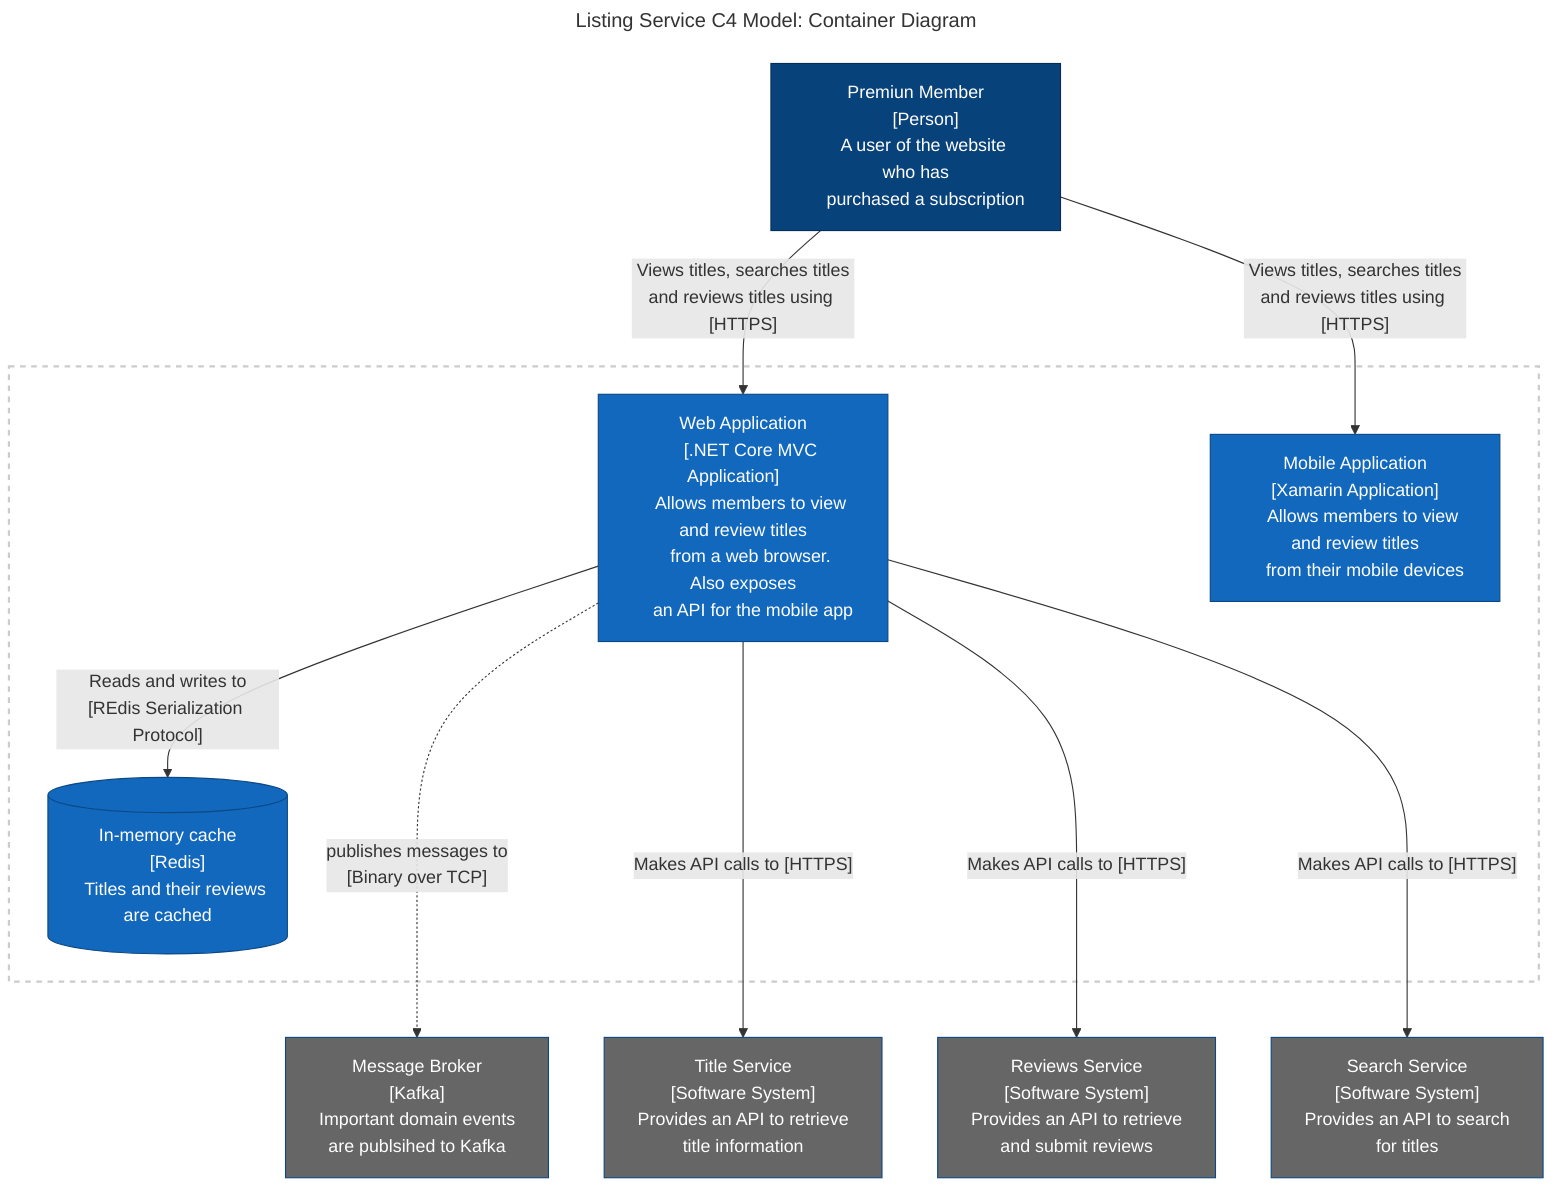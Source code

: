 ---
title: "Listing Service C4 Model: Container Diagram"
---
flowchart TD
    User["Premiun Member
    [Person]
    A user of the website who has
    purchased a subscription"]

    WA["Web Application
    [.NET Core MVC Application]    
    Allows members to view and review titles
    from a web browser. Also exposes
    an API for the mobile app"]

    MA["Mobile Application
    [Xamarin Application]    
    Allows members to view and review titles
    from their mobile devices"]

    R[("In-memory cache
    [Redis]
    Titles and their reviews are cached")]

    K["Message Broker
    [Kafka]
    Important domain events 
    are publsihed to Kafka"]

    TS["Title Service
    [Software System]
    Provides an API to retrieve 
    title information"]

    RS["Reviews Service
    [Software System]
    Provides an API to retrieve 
    and submit reviews"]

    SS["Search Service
    [Software System]
    Provides an API to search  
    for titles"]


    User-- "Views titles, searches titles\nand reviews titles using [HTTPS]" -->WA
    User-- "Views titles, searches titles\nand reviews titles using [HTTPS]" -->MA

    subgraph listing-service[Listing Service]
        WA-- "Reads and writes to\n[REdis Serialization Protocol]" --> R
        MA
    end

    WA-. "publishes messages to\n[Binary over TCP]" ..-> K 
    WA-- "Makes API calls to [HTTPS]" ---> TS
    WA-- "Makes API calls to [HTTPS]" ---> RS
    WA-- "Makes API calls to [HTTPS]" ---> SS
    
    classDef container fill:#1168bd,stroke:#0b4884,color:#ffffff
    classDef person fill:#08427b,stroke:#052e56,color:#ffffff
    classDef supportingSystem fill:#666,stroke:#0b4884,color:#ffffff

    class User person
    class WA,MA,R container
    class TS,RS,SS,K supportingSystem
    style listing-service fill:none,stroke:#CCC,stroke-width:2px
    style listing-service color:#fff,stroke-dasharray: 5 5